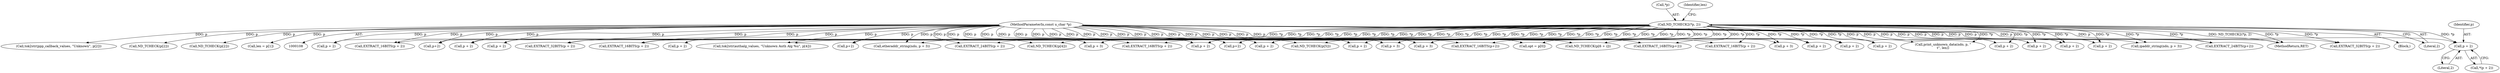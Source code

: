 digraph "1_tcpdump_7029d15f148ef24bb7c6668bc640f5470d085e5a_2@del" {
"1000490" [label="(Call,p + 2)"];
"1000110" [label="(MethodParameterIn,const u_char *p)"];
"1000121" [label="(Call,ND_TCHECK2(*p, 2))"];
"1000311" [label="(Call,EXTRACT_16BITS(p + 2))"];
"1000110" [label="(MethodParameterIn,const u_char *p)"];
"1000302" [label="(Call,p + 2)"];
"1000330" [label="(Call,p + 2)"];
"1000112" [label="(Block,)"];
"1000423" [label="(Call,p + 2)"];
"1000554" [label="(Call,p + 2)"];
"1000235" [label="(Call,EXTRACT_24BITS(p+2))"];
"1000130" [label="(Call,opt = p[0])"];
"1000530" [label="(Call,tok2str(ppp_callback_values, \"Unknown\", p[2]))"];
"1000121" [label="(Call,ND_TCHECK2(*p, 2))"];
"1000745" [label="(MethodReturn,RET)"];
"1000375" [label="(Call,EXTRACT_16BITS(p+2))"];
"1000580" [label="(Call,ND_TCHECK(p[2]))"];
"1000376" [label="(Call,p+2)"];
"1000624" [label="(Call,ipaddr_string(ndo, p + 3))"];
"1000467" [label="(Call,EXTRACT_32BITS(p + 2))"];
"1000312" [label="(Call,p + 2)"];
"1000564" [label="(Call,p + 2)"];
"1000390" [label="(Call,tok2str(authalg_values, \"Unknown Auth Alg %u\", p[4]))"];
"1000124" [label="(Literal,2)"];
"1000520" [label="(Call,ND_TCHECK(p[2]))"];
"1000340" [label="(Call,p + 2)"];
"1000125" [label="(Call,len = p[1])"];
"1000403" [label="(Call,print_unknown_data(ndo, p, \"\n\t\", len))"];
"1000370" [label="(Call,EXTRACT_16BITS(p + 2))"];
"1000458" [label="(Call,p + 2)"];
"1000499" [label="(Call,EXTRACT_16BITS(p + 2))"];
"1000122" [label="(Call,*p)"];
"1000339" [label="(Call,EXTRACT_32BITS(p + 2))"];
"1000381" [label="(Call,ND_TCHECK(p[4]))"];
"1000240" [label="(Call,p + 2)"];
"1000239" [label="(Call,EXTRACT_24BITS(p + 2))"];
"1000563" [label="(Call,EXTRACT_16BITS(p + 2))"];
"1000615" [label="(Call,p + 3)"];
"1000644" [label="(Call,p + 3)"];
"1000236" [label="(Call,p+2)"];
"1000243" [label="(Call,ND_TCHECK(p[5]))"];
"1000371" [label="(Call,p + 2)"];
"1000271" [label="(Call,ND_TCHECK(p[6 + i]))"];
"1000653" [label="(Call,etheraddr_string(ndo, p + 3))"];
"1000492" [label="(Literal,2)"];
"1000430" [label="(Call,p+2)"];
"1000489" [label="(Call,*(p + 2))"];
"1000468" [label="(Call,p + 2)"];
"1000222" [label="(Call,p + 2)"];
"1000126" [label="(Identifier,len)"];
"1000358" [label="(Call,p + 2)"];
"1000491" [label="(Identifier,p)"];
"1000626" [label="(Call,p + 3)"];
"1000429" [label="(Call,EXTRACT_16BITS(p+2))"];
"1000490" [label="(Call,p + 2)"];
"1000655" [label="(Call,p + 3)"];
"1000500" [label="(Call,p + 2)"];
"1000490" -> "1000489"  [label="AST: "];
"1000490" -> "1000492"  [label="CFG: "];
"1000491" -> "1000490"  [label="AST: "];
"1000492" -> "1000490"  [label="AST: "];
"1000489" -> "1000490"  [label="CFG: "];
"1000110" -> "1000490"  [label="DDG: p"];
"1000121" -> "1000490"  [label="DDG: *p"];
"1000110" -> "1000108"  [label="AST: "];
"1000110" -> "1000745"  [label="DDG: p"];
"1000110" -> "1000125"  [label="DDG: p"];
"1000110" -> "1000130"  [label="DDG: p"];
"1000110" -> "1000222"  [label="DDG: p"];
"1000110" -> "1000235"  [label="DDG: p"];
"1000110" -> "1000236"  [label="DDG: p"];
"1000110" -> "1000239"  [label="DDG: p"];
"1000110" -> "1000240"  [label="DDG: p"];
"1000110" -> "1000243"  [label="DDG: p"];
"1000110" -> "1000271"  [label="DDG: p"];
"1000110" -> "1000302"  [label="DDG: p"];
"1000110" -> "1000311"  [label="DDG: p"];
"1000110" -> "1000312"  [label="DDG: p"];
"1000110" -> "1000330"  [label="DDG: p"];
"1000110" -> "1000339"  [label="DDG: p"];
"1000110" -> "1000340"  [label="DDG: p"];
"1000110" -> "1000358"  [label="DDG: p"];
"1000110" -> "1000370"  [label="DDG: p"];
"1000110" -> "1000371"  [label="DDG: p"];
"1000110" -> "1000375"  [label="DDG: p"];
"1000110" -> "1000376"  [label="DDG: p"];
"1000110" -> "1000381"  [label="DDG: p"];
"1000110" -> "1000390"  [label="DDG: p"];
"1000110" -> "1000403"  [label="DDG: p"];
"1000110" -> "1000423"  [label="DDG: p"];
"1000110" -> "1000429"  [label="DDG: p"];
"1000110" -> "1000430"  [label="DDG: p"];
"1000110" -> "1000458"  [label="DDG: p"];
"1000110" -> "1000467"  [label="DDG: p"];
"1000110" -> "1000468"  [label="DDG: p"];
"1000110" -> "1000499"  [label="DDG: p"];
"1000110" -> "1000500"  [label="DDG: p"];
"1000110" -> "1000520"  [label="DDG: p"];
"1000110" -> "1000530"  [label="DDG: p"];
"1000110" -> "1000554"  [label="DDG: p"];
"1000110" -> "1000563"  [label="DDG: p"];
"1000110" -> "1000564"  [label="DDG: p"];
"1000110" -> "1000580"  [label="DDG: p"];
"1000110" -> "1000615"  [label="DDG: p"];
"1000110" -> "1000624"  [label="DDG: p"];
"1000110" -> "1000626"  [label="DDG: p"];
"1000110" -> "1000644"  [label="DDG: p"];
"1000110" -> "1000653"  [label="DDG: p"];
"1000110" -> "1000655"  [label="DDG: p"];
"1000121" -> "1000112"  [label="AST: "];
"1000121" -> "1000124"  [label="CFG: "];
"1000122" -> "1000121"  [label="AST: "];
"1000124" -> "1000121"  [label="AST: "];
"1000126" -> "1000121"  [label="CFG: "];
"1000121" -> "1000745"  [label="DDG: ND_TCHECK2(*p, 2)"];
"1000121" -> "1000745"  [label="DDG: *p"];
"1000121" -> "1000130"  [label="DDG: *p"];
"1000121" -> "1000222"  [label="DDG: *p"];
"1000121" -> "1000235"  [label="DDG: *p"];
"1000121" -> "1000236"  [label="DDG: *p"];
"1000121" -> "1000239"  [label="DDG: *p"];
"1000121" -> "1000240"  [label="DDG: *p"];
"1000121" -> "1000243"  [label="DDG: *p"];
"1000121" -> "1000271"  [label="DDG: *p"];
"1000121" -> "1000302"  [label="DDG: *p"];
"1000121" -> "1000311"  [label="DDG: *p"];
"1000121" -> "1000312"  [label="DDG: *p"];
"1000121" -> "1000330"  [label="DDG: *p"];
"1000121" -> "1000339"  [label="DDG: *p"];
"1000121" -> "1000340"  [label="DDG: *p"];
"1000121" -> "1000358"  [label="DDG: *p"];
"1000121" -> "1000370"  [label="DDG: *p"];
"1000121" -> "1000371"  [label="DDG: *p"];
"1000121" -> "1000375"  [label="DDG: *p"];
"1000121" -> "1000376"  [label="DDG: *p"];
"1000121" -> "1000381"  [label="DDG: *p"];
"1000121" -> "1000390"  [label="DDG: *p"];
"1000121" -> "1000403"  [label="DDG: *p"];
"1000121" -> "1000423"  [label="DDG: *p"];
"1000121" -> "1000429"  [label="DDG: *p"];
"1000121" -> "1000430"  [label="DDG: *p"];
"1000121" -> "1000458"  [label="DDG: *p"];
"1000121" -> "1000467"  [label="DDG: *p"];
"1000121" -> "1000468"  [label="DDG: *p"];
"1000121" -> "1000499"  [label="DDG: *p"];
"1000121" -> "1000500"  [label="DDG: *p"];
"1000121" -> "1000554"  [label="DDG: *p"];
"1000121" -> "1000563"  [label="DDG: *p"];
"1000121" -> "1000564"  [label="DDG: *p"];
"1000121" -> "1000615"  [label="DDG: *p"];
"1000121" -> "1000624"  [label="DDG: *p"];
"1000121" -> "1000626"  [label="DDG: *p"];
"1000121" -> "1000644"  [label="DDG: *p"];
"1000121" -> "1000653"  [label="DDG: *p"];
"1000121" -> "1000655"  [label="DDG: *p"];
}
